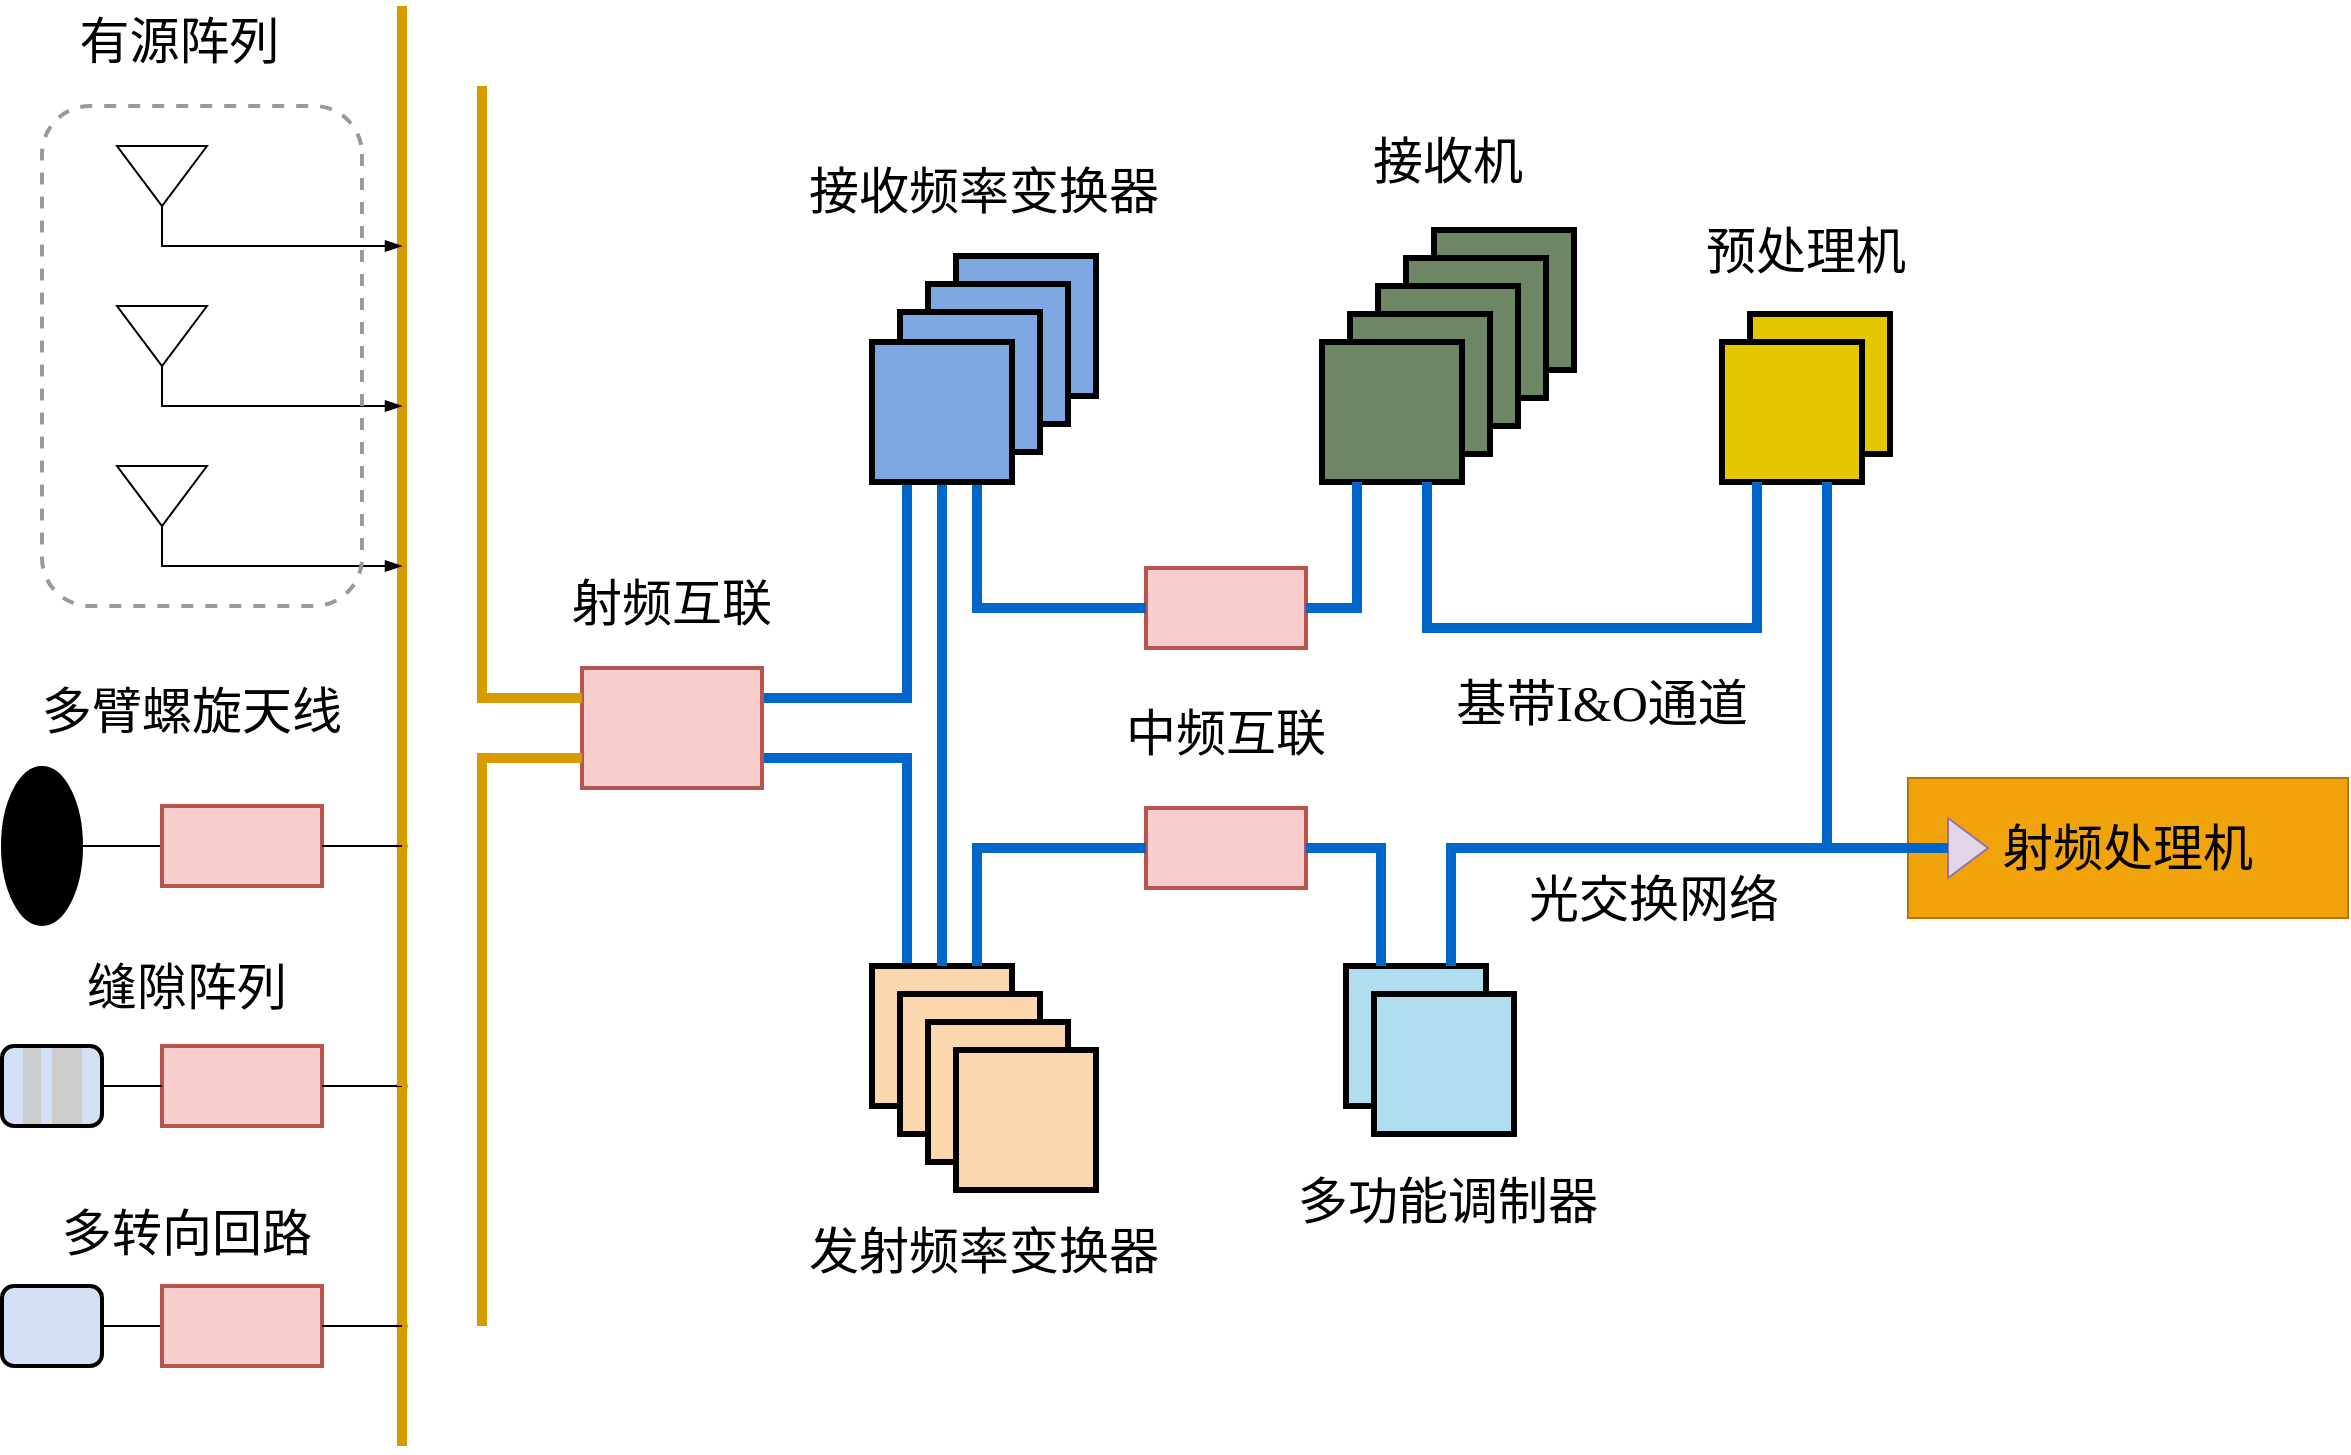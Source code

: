 <mxfile version="21.6.8" type="github">
  <diagram name="Page-1" id="M8y6by8E7KbK7771LnwZ">
    <mxGraphModel dx="1348" dy="1314" grid="1" gridSize="1" guides="1" tooltips="1" connect="1" arrows="1" fold="1" page="0" pageScale="1" pageWidth="850" pageHeight="1100" math="0" shadow="0">
      <root>
        <mxCell id="0" />
        <mxCell id="1" parent="0" />
        <mxCell id="cGM-oHe4suLRWSGQP6Vy-26" value="" style="edgeStyle=orthogonalEdgeStyle;rounded=0;orthogonalLoop=1;jettySize=auto;exitX=0.5;exitY=0;exitDx=0;exitDy=0;endArrow=none;endFill=0;fontFamily=宋体;labelBackgroundColor=none;fontSize=25;" parent="1" source="zI-hbchwOAUTR7jxpCwH-4" target="zI-hbchwOAUTR7jxpCwH-8" edge="1">
          <mxGeometry relative="1" as="geometry" />
        </mxCell>
        <mxCell id="zI-hbchwOAUTR7jxpCwH-4" value="" style="ellipse;direction=south;fillColor=#000000;rounded=0;fontFamily=宋体;labelBackgroundColor=none;fontSize=25;" parent="1" vertex="1">
          <mxGeometry x="160" y="580.5" width="40" height="79" as="geometry" />
        </mxCell>
        <mxCell id="zI-hbchwOAUTR7jxpCwH-6" value="" style="rounded=0;fillColor=#f8cecc;strokeColor=#b85450;strokeWidth=2;fontFamily=宋体;labelBackgroundColor=none;fontSize=25;" parent="1" vertex="1">
          <mxGeometry x="240" y="720" width="80" height="40" as="geometry" />
        </mxCell>
        <mxCell id="o0VXMryw7uouIPjplwq8-26" value="" style="edgeStyle=orthogonalEdgeStyle;rounded=0;orthogonalLoop=1;jettySize=auto;exitX=1;exitY=0.25;exitDx=0;exitDy=0;entryX=0.25;entryY=1;entryDx=0;entryDy=0;strokeWidth=5;strokeColor=#0066CC;endArrow=none;endFill=0;shadow=0;fontFamily=宋体;labelBackgroundColor=none;fontSize=25;" parent="1" source="zI-hbchwOAUTR7jxpCwH-7" target="zI-hbchwOAUTR7jxpCwH-92" edge="1">
          <mxGeometry relative="1" as="geometry" />
        </mxCell>
        <mxCell id="o0VXMryw7uouIPjplwq8-27" value="" style="edgeStyle=orthogonalEdgeStyle;rounded=0;orthogonalLoop=1;jettySize=auto;exitX=1;exitY=0.75;exitDx=0;exitDy=0;entryX=0.25;entryY=0;entryDx=0;entryDy=0;strokeWidth=5;strokeColor=#0066CC;endArrow=none;endFill=0;fontFamily=宋体;labelBackgroundColor=none;fontSize=25;" parent="1" source="zI-hbchwOAUTR7jxpCwH-7" target="zI-hbchwOAUTR7jxpCwH-48" edge="1">
          <mxGeometry relative="1" as="geometry" />
        </mxCell>
        <mxCell id="zI-hbchwOAUTR7jxpCwH-7" value="" style="rounded=0;fillColor=#f8cecc;strokeWidth=2;strokeColor=#b85450;fontFamily=宋体;labelBackgroundColor=none;fontSize=25;" parent="1" vertex="1">
          <mxGeometry x="450" y="531" width="90" height="60" as="geometry" />
        </mxCell>
        <mxCell id="zI-hbchwOAUTR7jxpCwH-8" value="" style="rounded=0;fillColor=#f8cecc;strokeColor=#b85450;strokeWidth=2;fontFamily=宋体;labelBackgroundColor=none;fontSize=25;" parent="1" vertex="1">
          <mxGeometry x="240" y="600" width="80" height="40" as="geometry" />
        </mxCell>
        <mxCell id="zI-hbchwOAUTR7jxpCwH-11" value="" style="endArrow=none;rounded=0;strokeWidth=5;strokeColor=#d79b00;fillColor=#ffe6cc;fontFamily=宋体;labelBackgroundColor=none;fontSize=25;" parent="1" source="cGM-oHe4suLRWSGQP6Vy-23" edge="1">
          <mxGeometry width="50" height="50" relative="1" as="geometry">
            <mxPoint x="360" y="920" as="sourcePoint" />
            <mxPoint x="360" y="200" as="targetPoint" />
          </mxGeometry>
        </mxCell>
        <mxCell id="zI-hbchwOAUTR7jxpCwH-19" value="" style="rounded=0;fillColor=#f8cecc;strokeWidth=2;strokeColor=#b85450;fontFamily=宋体;labelBackgroundColor=none;fontSize=25;" parent="1" vertex="1">
          <mxGeometry x="732" y="481" width="80" height="40" as="geometry" />
        </mxCell>
        <mxCell id="zI-hbchwOAUTR7jxpCwH-20" value="" style="rounded=0;fillColor=#f8cecc;strokeWidth=2;strokeColor=#b85450;fontFamily=宋体;labelBackgroundColor=none;fontSize=25;" parent="1" vertex="1">
          <mxGeometry x="732" y="601" width="80" height="40" as="geometry" />
        </mxCell>
        <mxCell id="cGM-oHe4suLRWSGQP6Vy-11" value="" style="edgeStyle=orthogonalEdgeStyle;rounded=0;orthogonalLoop=1;jettySize=auto;exitX=0;exitY=0.5;exitDx=0;exitDy=0;entryX=1;entryY=0.5;entryDx=0;entryDy=0;endArrow=none;endFill=0;fontFamily=宋体;labelBackgroundColor=none;fontSize=25;" parent="1" source="zI-hbchwOAUTR7jxpCwH-27" target="zI-hbchwOAUTR7jxpCwH-33" edge="1">
          <mxGeometry relative="1" as="geometry" />
        </mxCell>
        <mxCell id="zI-hbchwOAUTR7jxpCwH-27" value="" style="rounded=0;fillColor=#f8cecc;strokeColor=#b85450;strokeWidth=2;fontFamily=宋体;labelBackgroundColor=none;fontSize=25;" parent="1" vertex="1">
          <mxGeometry x="240" y="840" width="80" height="40" as="geometry" />
        </mxCell>
        <mxCell id="zI-hbchwOAUTR7jxpCwH-33" value="" style="rounded=1;fillColor=#D4E1F5;strokeWidth=2;fontFamily=宋体;labelBackgroundColor=none;fontSize=25;" parent="1" vertex="1">
          <mxGeometry x="160" y="840" width="50" height="40" as="geometry" />
        </mxCell>
        <mxCell id="zI-hbchwOAUTR7jxpCwH-80" value="" style="group;rounded=0;fontFamily=宋体;labelBackgroundColor=none;fontSize=25;" parent="1" vertex="1" connectable="0">
          <mxGeometry x="595" y="680" width="112" height="112" as="geometry" />
        </mxCell>
        <mxCell id="zI-hbchwOAUTR7jxpCwH-48" value="" style="aspect=fixed;fillColor=#fad7ac;strokeColor=#000000;strokeWidth=3;rounded=0;fontFamily=宋体;labelBackgroundColor=none;fontSize=25;" parent="zI-hbchwOAUTR7jxpCwH-80" vertex="1">
          <mxGeometry width="70" height="70" as="geometry" />
        </mxCell>
        <mxCell id="zI-hbchwOAUTR7jxpCwH-75" value="" style="aspect=fixed;fillColor=#fad7ac;strokeColor=#000000;strokeWidth=3;rounded=0;fontFamily=宋体;labelBackgroundColor=none;fontSize=25;" parent="zI-hbchwOAUTR7jxpCwH-80" vertex="1">
          <mxGeometry x="14" y="14" width="70" height="70" as="geometry" />
        </mxCell>
        <mxCell id="zI-hbchwOAUTR7jxpCwH-78" value="" style="aspect=fixed;fillColor=#fad7ac;strokeColor=#000000;strokeWidth=3;rounded=0;fontFamily=宋体;labelBackgroundColor=none;fontSize=25;" parent="zI-hbchwOAUTR7jxpCwH-80" vertex="1">
          <mxGeometry x="28" y="28" width="70" height="70" as="geometry" />
        </mxCell>
        <mxCell id="zI-hbchwOAUTR7jxpCwH-79" value="" style="aspect=fixed;fillColor=#fad7ac;strokeColor=#000000;strokeWidth=3;rounded=0;fontFamily=宋体;labelBackgroundColor=none;fontSize=25;" parent="zI-hbchwOAUTR7jxpCwH-80" vertex="1">
          <mxGeometry x="42" y="42" width="70" height="70" as="geometry" />
        </mxCell>
        <mxCell id="zI-hbchwOAUTR7jxpCwH-82" value="" style="group;rounded=0;fontFamily=宋体;labelBackgroundColor=none;fontSize=25;" parent="1" vertex="1" connectable="0">
          <mxGeometry x="832" y="680" width="84" height="84" as="geometry" />
        </mxCell>
        <mxCell id="zI-hbchwOAUTR7jxpCwH-68" value="" style="aspect=fixed;fillColor=#b1ddf0;strokeColor=#000000;strokeWidth=3;rounded=0;fontFamily=宋体;labelBackgroundColor=none;fontSize=25;" parent="zI-hbchwOAUTR7jxpCwH-82" vertex="1">
          <mxGeometry width="70" height="70" as="geometry" />
        </mxCell>
        <mxCell id="zI-hbchwOAUTR7jxpCwH-81" value="" style="aspect=fixed;fillColor=#b1ddf0;strokeColor=#000000;strokeWidth=3;rounded=0;fontFamily=宋体;labelBackgroundColor=none;fontSize=25;" parent="zI-hbchwOAUTR7jxpCwH-82" vertex="1">
          <mxGeometry x="14" y="14" width="70" height="70" as="geometry" />
        </mxCell>
        <mxCell id="zI-hbchwOAUTR7jxpCwH-84" value="" style="group;strokeColor=none;rounded=0;flipH=1;fontFamily=宋体;labelBackgroundColor=none;fontSize=25;" parent="1" vertex="1" connectable="0">
          <mxGeometry x="1020" y="354" width="84" height="84" as="geometry" />
        </mxCell>
        <mxCell id="zI-hbchwOAUTR7jxpCwH-58" value="" style="aspect=fixed;fillColor=#e3c800;strokeColor=#000000;strokeWidth=3;fontColor=#000000;rounded=0;fontFamily=宋体;labelBackgroundColor=none;fontSize=25;" parent="zI-hbchwOAUTR7jxpCwH-84" vertex="1">
          <mxGeometry x="14" width="70" height="70" as="geometry" />
        </mxCell>
        <mxCell id="zI-hbchwOAUTR7jxpCwH-83" value="" style="aspect=fixed;fillColor=#e3c800;strokeColor=#000000;strokeWidth=3;fontColor=#000000;rounded=0;fontFamily=宋体;labelBackgroundColor=none;fontSize=25;" parent="zI-hbchwOAUTR7jxpCwH-84" vertex="1">
          <mxGeometry y="14" width="70" height="70" as="geometry" />
        </mxCell>
        <mxCell id="zI-hbchwOAUTR7jxpCwH-89" value="" style="group;rounded=0;flipH=1;fontFamily=宋体;labelBackgroundColor=none;fontSize=25;" parent="1" vertex="1" connectable="0">
          <mxGeometry x="820" y="312" width="126" height="126" as="geometry" />
        </mxCell>
        <mxCell id="zI-hbchwOAUTR7jxpCwH-57" value="" style="aspect=fixed;fillColor=#6d8764;strokeColor=#000000;strokeWidth=3;fontColor=#ffffff;rounded=0;fontFamily=宋体;labelBackgroundColor=none;fontSize=25;" parent="zI-hbchwOAUTR7jxpCwH-89" vertex="1">
          <mxGeometry x="56" width="70" height="70" as="geometry" />
        </mxCell>
        <mxCell id="zI-hbchwOAUTR7jxpCwH-85" value="" style="aspect=fixed;fillColor=#6d8764;strokeColor=#000000;strokeWidth=3;fontColor=#ffffff;rounded=0;fontFamily=宋体;labelBackgroundColor=none;fontSize=25;" parent="zI-hbchwOAUTR7jxpCwH-89" vertex="1">
          <mxGeometry x="42" y="14" width="70" height="70" as="geometry" />
        </mxCell>
        <mxCell id="zI-hbchwOAUTR7jxpCwH-86" value="" style="aspect=fixed;fillColor=#6d8764;strokeColor=#000000;strokeWidth=3;fontColor=#ffffff;rounded=0;fontFamily=宋体;labelBackgroundColor=none;fontSize=25;" parent="zI-hbchwOAUTR7jxpCwH-89" vertex="1">
          <mxGeometry x="28" y="28" width="70" height="70" as="geometry" />
        </mxCell>
        <mxCell id="zI-hbchwOAUTR7jxpCwH-87" value="" style="aspect=fixed;fillColor=#6d8764;strokeColor=#000000;strokeWidth=3;fontColor=#ffffff;rounded=0;fontFamily=宋体;labelBackgroundColor=none;fontSize=25;" parent="zI-hbchwOAUTR7jxpCwH-89" vertex="1">
          <mxGeometry x="14" y="42" width="70" height="70" as="geometry" />
        </mxCell>
        <mxCell id="zI-hbchwOAUTR7jxpCwH-88" value="" style="aspect=fixed;fillColor=#6d8764;strokeColor=#000000;strokeWidth=3;fontColor=#ffffff;rounded=0;fontFamily=宋体;labelBackgroundColor=none;fontSize=25;" parent="zI-hbchwOAUTR7jxpCwH-89" vertex="1">
          <mxGeometry y="56" width="70" height="70" as="geometry" />
        </mxCell>
        <mxCell id="zI-hbchwOAUTR7jxpCwH-100" value="" style="rounded=0;orthogonalLoop=1;jettySize=auto;exitX=0.5;exitY=1;exitDx=0;exitDy=0;endArrow=none;endFill=0;strokeWidth=5;strokeColor=#0066CC;fontFamily=宋体;labelBackgroundColor=none;fontSize=25;" parent="1" source="zI-hbchwOAUTR7jxpCwH-92" target="zI-hbchwOAUTR7jxpCwH-48" edge="1">
          <mxGeometry relative="1" as="geometry" />
        </mxCell>
        <mxCell id="zI-hbchwOAUTR7jxpCwH-101" value="" style="edgeStyle=orthogonalEdgeStyle;rounded=0;orthogonalLoop=1;jettySize=auto;exitX=0.75;exitY=0;exitDx=0;exitDy=0;entryX=0;entryY=0.5;entryDx=0;entryDy=0;strokeWidth=5;endArrow=none;endFill=0;strokeColor=#0066CC;fontFamily=宋体;labelBackgroundColor=none;fontSize=25;" parent="1" source="zI-hbchwOAUTR7jxpCwH-48" target="zI-hbchwOAUTR7jxpCwH-20" edge="1">
          <mxGeometry relative="1" as="geometry" />
        </mxCell>
        <mxCell id="zI-hbchwOAUTR7jxpCwH-102" value="" style="edgeStyle=orthogonalEdgeStyle;rounded=0;orthogonalLoop=1;jettySize=auto;exitX=0.75;exitY=1;exitDx=0;exitDy=0;entryX=0;entryY=0.5;entryDx=0;entryDy=0;strokeWidth=5;endArrow=none;endFill=0;strokeColor=#0066CC;fontFamily=宋体;labelBackgroundColor=none;fontSize=25;" parent="1" source="zI-hbchwOAUTR7jxpCwH-92" target="zI-hbchwOAUTR7jxpCwH-19" edge="1">
          <mxGeometry relative="1" as="geometry" />
        </mxCell>
        <mxCell id="zI-hbchwOAUTR7jxpCwH-103" value="" style="edgeStyle=orthogonalEdgeStyle;rounded=0;orthogonalLoop=1;jettySize=auto;exitX=0.25;exitY=1;exitDx=0;exitDy=0;entryX=1;entryY=0.5;entryDx=0;entryDy=0;endArrow=none;endFill=0;strokeWidth=5;strokeColor=#0066CC;fontFamily=宋体;labelBackgroundColor=none;fontSize=25;" parent="1" source="zI-hbchwOAUTR7jxpCwH-88" target="zI-hbchwOAUTR7jxpCwH-19" edge="1">
          <mxGeometry relative="1" as="geometry" />
        </mxCell>
        <mxCell id="zI-hbchwOAUTR7jxpCwH-104" value="" style="edgeStyle=orthogonalEdgeStyle;rounded=0;orthogonalLoop=1;jettySize=auto;exitX=0.25;exitY=0;exitDx=0;exitDy=0;entryX=1;entryY=0.5;entryDx=0;entryDy=0;endArrow=none;endFill=0;strokeWidth=5;strokeColor=#0066CC;fontFamily=宋体;labelBackgroundColor=none;fontSize=25;" parent="1" source="zI-hbchwOAUTR7jxpCwH-68" target="zI-hbchwOAUTR7jxpCwH-20" edge="1">
          <mxGeometry relative="1" as="geometry" />
        </mxCell>
        <mxCell id="zI-hbchwOAUTR7jxpCwH-105" value="" style="edgeStyle=orthogonalEdgeStyle;rounded=0;orthogonalLoop=1;jettySize=auto;exitX=0.75;exitY=1;exitDx=0;exitDy=0;entryX=0.25;entryY=1;entryDx=0;entryDy=0;strokeWidth=5;strokeColor=#0066CC;endArrow=none;endFill=0;fontFamily=宋体;labelBackgroundColor=none;fontSize=25;" parent="1" source="zI-hbchwOAUTR7jxpCwH-88" target="zI-hbchwOAUTR7jxpCwH-83" edge="1">
          <mxGeometry relative="1" as="geometry">
            <Array as="points">
              <mxPoint x="885" y="511" />
              <mxPoint x="1034" y="511" />
            </Array>
          </mxGeometry>
        </mxCell>
        <mxCell id="zI-hbchwOAUTR7jxpCwH-115" value="缝隙阵列" style="text;strokeColor=none;fillColor=none;align=center;verticalAlign=middle;rounded=0;fontFamily=宋体;labelBackgroundColor=none;fontSize=25;" parent="1" vertex="1">
          <mxGeometry x="200" y="670" width="105" height="36" as="geometry" />
        </mxCell>
        <mxCell id="zI-hbchwOAUTR7jxpCwH-116" value="多臂螺旋天线" style="text;strokeColor=none;fillColor=none;align=center;verticalAlign=middle;rounded=0;fontFamily=宋体;labelBackgroundColor=none;fontSize=25;" parent="1" vertex="1">
          <mxGeometry x="175" y="530" width="160" height="40" as="geometry" />
        </mxCell>
        <mxCell id="zI-hbchwOAUTR7jxpCwH-117" value="多转向回路" style="text;strokeColor=none;fillColor=none;align=center;verticalAlign=middle;rounded=0;fontFamily=宋体;labelBackgroundColor=none;fontSize=25;" parent="1" vertex="1">
          <mxGeometry x="187.5" y="796" width="130" height="30" as="geometry" />
        </mxCell>
        <mxCell id="o0VXMryw7uouIPjplwq8-6" value="" style="triangle;direction=south;fillColor=none;rounded=0;fontFamily=宋体;labelBackgroundColor=none;fontSize=25;" parent="1" vertex="1">
          <mxGeometry x="217.5" y="430" width="45" height="30" as="geometry" />
        </mxCell>
        <mxCell id="o0VXMryw7uouIPjplwq8-7" value="" style="endArrow=blockThin;rounded=0;exitX=1;exitY=0.5;exitDx=0;exitDy=0;edgeStyle=orthogonalEdgeStyle;endFill=1;fontFamily=宋体;labelBackgroundColor=none;fontSize=25;" parent="1" source="o0VXMryw7uouIPjplwq8-6" edge="1">
          <mxGeometry width="50" height="50" relative="1" as="geometry">
            <mxPoint x="820" y="1210" as="sourcePoint" />
            <mxPoint x="360" y="480" as="targetPoint" />
            <Array as="points">
              <mxPoint x="240" y="480" />
            </Array>
          </mxGeometry>
        </mxCell>
        <mxCell id="o0VXMryw7uouIPjplwq8-12" value="" style="triangle;direction=south;fillColor=none;rounded=0;fontFamily=宋体;labelBackgroundColor=none;fontSize=25;" parent="1" vertex="1">
          <mxGeometry x="217.5" y="350" width="45" height="30" as="geometry" />
        </mxCell>
        <mxCell id="o0VXMryw7uouIPjplwq8-13" value="" style="endArrow=blockThin;rounded=0;exitX=1;exitY=0.5;exitDx=0;exitDy=0;edgeStyle=orthogonalEdgeStyle;endFill=1;fontFamily=宋体;labelBackgroundColor=none;fontSize=25;" parent="1" source="o0VXMryw7uouIPjplwq8-12" edge="1">
          <mxGeometry width="50" height="50" relative="1" as="geometry">
            <mxPoint x="820" y="1130" as="sourcePoint" />
            <mxPoint x="360" y="400" as="targetPoint" />
            <Array as="points">
              <mxPoint x="240" y="400" />
            </Array>
          </mxGeometry>
        </mxCell>
        <mxCell id="o0VXMryw7uouIPjplwq8-14" value="" style="triangle;direction=south;fillColor=none;rounded=0;fontFamily=宋体;labelBackgroundColor=none;fontSize=25;" parent="1" vertex="1">
          <mxGeometry x="217.5" y="270" width="45" height="30" as="geometry" />
        </mxCell>
        <mxCell id="o0VXMryw7uouIPjplwq8-15" value="" style="endArrow=blockThin;rounded=0;exitX=1;exitY=0.5;exitDx=0;exitDy=0;edgeStyle=orthogonalEdgeStyle;endFill=1;fontFamily=宋体;labelBackgroundColor=none;fontSize=25;" parent="1" source="o0VXMryw7uouIPjplwq8-14" edge="1">
          <mxGeometry width="50" height="50" relative="1" as="geometry">
            <mxPoint x="820" y="1050" as="sourcePoint" />
            <mxPoint x="360" y="320" as="targetPoint" />
            <Array as="points">
              <mxPoint x="240" y="320" />
            </Array>
          </mxGeometry>
        </mxCell>
        <mxCell id="o0VXMryw7uouIPjplwq8-16" value="有源阵列" style="text;strokeColor=none;fillColor=none;align=center;verticalAlign=middle;rounded=0;fontFamily=宋体;labelBackgroundColor=none;fontSize=25;" parent="1" vertex="1">
          <mxGeometry x="195" y="200" width="107.5" height="30" as="geometry" />
        </mxCell>
        <mxCell id="o0VXMryw7uouIPjplwq8-17" value="" style="rounded=1;fillColor=none;direction=south;dashed=1;strokeWidth=2;strokeColor=#999999;glass=0;fontFamily=宋体;labelBackgroundColor=none;fontSize=25;" parent="1" vertex="1">
          <mxGeometry x="180" y="250" width="160" height="250" as="geometry" />
        </mxCell>
        <mxCell id="o0VXMryw7uouIPjplwq8-18" value="射频互联" style="text;strokeColor=none;fillColor=none;align=center;verticalAlign=middle;rounded=0;fontFamily=宋体;labelBackgroundColor=none;fontSize=25;" parent="1" vertex="1">
          <mxGeometry x="440" y="481" width="110" height="30" as="geometry" />
        </mxCell>
        <mxCell id="o0VXMryw7uouIPjplwq8-20" value="中频互联" style="text;strokeColor=none;fillColor=none;align=center;verticalAlign=middle;rounded=0;fontFamily=宋体;labelBackgroundColor=none;fontSize=25;" parent="1" vertex="1">
          <mxGeometry x="717" y="546" width="110" height="30" as="geometry" />
        </mxCell>
        <mxCell id="o0VXMryw7uouIPjplwq8-29" value="基带I&amp;O通道&#xa;" style="text;strokeColor=none;fillColor=none;align=center;verticalAlign=middle;rounded=0;fontFamily=宋体;labelBackgroundColor=none;fontSize=25;" parent="1" vertex="1">
          <mxGeometry x="880" y="546" width="160" height="30" as="geometry" />
        </mxCell>
        <mxCell id="o0VXMryw7uouIPjplwq8-37" value="" style="group;rounded=0;flipH=1;fontFamily=宋体;labelBackgroundColor=none;fontSize=25;" parent="1" vertex="1" connectable="0">
          <mxGeometry x="595" y="325" width="112" height="113" as="geometry" />
        </mxCell>
        <mxCell id="zI-hbchwOAUTR7jxpCwH-56" value="" style="aspect=fixed;fillColor=#7EA6E0;strokeColor=#000000;strokeWidth=3;rounded=0;fontFamily=宋体;labelBackgroundColor=none;fontSize=25;" parent="o0VXMryw7uouIPjplwq8-37" vertex="1">
          <mxGeometry x="42" width="70" height="70" as="geometry" />
        </mxCell>
        <mxCell id="zI-hbchwOAUTR7jxpCwH-90" value="" style="aspect=fixed;fillColor=#7EA6E0;strokeColor=#000000;strokeWidth=3;rounded=0;fontFamily=宋体;labelBackgroundColor=none;fontSize=25;" parent="o0VXMryw7uouIPjplwq8-37" vertex="1">
          <mxGeometry x="28" y="14" width="70" height="70" as="geometry" />
        </mxCell>
        <mxCell id="zI-hbchwOAUTR7jxpCwH-91" value="" style="aspect=fixed;fillColor=#7EA6E0;strokeColor=#000000;strokeWidth=3;rounded=0;fontFamily=宋体;labelBackgroundColor=none;fontSize=25;" parent="o0VXMryw7uouIPjplwq8-37" vertex="1">
          <mxGeometry x="14" y="28" width="70" height="70" as="geometry" />
        </mxCell>
        <mxCell id="zI-hbchwOAUTR7jxpCwH-92" value="" style="aspect=fixed;fillColor=#7EA6E0;strokeColor=#000000;strokeWidth=3;rounded=0;fontFamily=宋体;labelBackgroundColor=none;fontSize=25;" parent="o0VXMryw7uouIPjplwq8-37" vertex="1">
          <mxGeometry y="43" width="70" height="70" as="geometry" />
        </mxCell>
        <mxCell id="o0VXMryw7uouIPjplwq8-41" value="" style="edgeStyle=segmentEdgeStyle;endArrow=none;curved=0;rounded=0;endSize=8;startSize=8;exitX=0;exitY=0.75;exitDx=0;exitDy=0;strokeWidth=5;strokeColor=#d79b00;endFill=0;fillColor=#ffe6cc;fontFamily=宋体;labelBackgroundColor=none;fontSize=25;" parent="1" source="zI-hbchwOAUTR7jxpCwH-7" edge="1">
          <mxGeometry width="50" height="50" relative="1" as="geometry">
            <mxPoint x="570" y="780" as="sourcePoint" />
            <mxPoint x="400" y="860" as="targetPoint" />
          </mxGeometry>
        </mxCell>
        <mxCell id="o0VXMryw7uouIPjplwq8-42" value="" style="edgeStyle=segmentEdgeStyle;endArrow=none;curved=0;rounded=0;endSize=8;startSize=8;exitX=0;exitY=0.25;exitDx=0;exitDy=0;strokeWidth=5;strokeColor=#d79b00;endFill=0;fillColor=#ffe6cc;fontFamily=宋体;labelBackgroundColor=none;fontSize=25;" parent="1" source="zI-hbchwOAUTR7jxpCwH-7" edge="1">
          <mxGeometry width="50" height="50" relative="1" as="geometry">
            <mxPoint x="450" y="544" as="sourcePoint" />
            <mxPoint x="400" y="240" as="targetPoint" />
          </mxGeometry>
        </mxCell>
        <mxCell id="cGM-oHe4suLRWSGQP6Vy-1" value="" style="group;rounded=0;strokeWidth=2;fontFamily=宋体;labelBackgroundColor=none;fontSize=25;" parent="1" vertex="1" connectable="0">
          <mxGeometry x="160" y="720" width="50" height="40" as="geometry" />
        </mxCell>
        <mxCell id="zI-hbchwOAUTR7jxpCwH-23" value="" style="rounded=1;fillColor=#D4E1F5;strokeWidth=2;fontFamily=宋体;labelBackgroundColor=none;fontSize=25;" parent="cGM-oHe4suLRWSGQP6Vy-1" vertex="1">
          <mxGeometry width="50" height="40" as="geometry" />
        </mxCell>
        <mxCell id="cGM-oHe4suLRWSGQP6Vy-41" value="" style="line;strokeWidth=15;direction=south;perimeter=backbonePerimeter;points=[];outlineConnect=0;strokeColor=#CCCCCC;fillColor=default;fontFamily=宋体;labelBackgroundColor=none;fontSize=25;" parent="cGM-oHe4suLRWSGQP6Vy-1" vertex="1">
          <mxGeometry x="27.5" y="1" width="10" height="38" as="geometry" />
        </mxCell>
        <mxCell id="cGM-oHe4suLRWSGQP6Vy-6" value="" style="edgeStyle=orthogonalEdgeStyle;rounded=0;orthogonalLoop=1;jettySize=auto;exitX=1;exitY=0.5;exitDx=0;exitDy=0;entryX=0;entryY=0.5;entryDx=0;entryDy=0;endArrow=none;endFill=0;fontFamily=宋体;labelBackgroundColor=none;fontSize=25;" parent="1" source="zI-hbchwOAUTR7jxpCwH-23" target="zI-hbchwOAUTR7jxpCwH-6" edge="1">
          <mxGeometry relative="1" as="geometry" />
        </mxCell>
        <mxCell id="cGM-oHe4suLRWSGQP6Vy-13" value="" style="endArrow=none;rounded=0;strokeWidth=5;strokeColor=#d79b00;fillColor=#ffe6cc;fontFamily=宋体;labelBackgroundColor=none;fontSize=25;" parent="1" target="cGM-oHe4suLRWSGQP6Vy-12" edge="1">
          <mxGeometry width="50" height="50" relative="1" as="geometry">
            <mxPoint x="360" y="920" as="sourcePoint" />
            <mxPoint x="360" y="200" as="targetPoint" />
          </mxGeometry>
        </mxCell>
        <mxCell id="cGM-oHe4suLRWSGQP6Vy-12" value="" style="shape=waypoint;sketch=0;fillStyle=solid;size=6;pointerEvents=1;points=[];fillColor=#ffe6cc;resizable=0;rotatable=0;perimeter=centerPerimeter;snapToPoint=1;strokeColor=#d79b00;fontFamily=宋体;labelBackgroundColor=none;fontSize=25;" parent="1" vertex="1">
          <mxGeometry x="350" y="730" width="20" height="20" as="geometry" />
        </mxCell>
        <mxCell id="cGM-oHe4suLRWSGQP6Vy-15" value="" style="edgeStyle=orthogonalEdgeStyle;rounded=0;orthogonalLoop=1;jettySize=auto;exitX=1;exitY=0.5;exitDx=0;exitDy=0;entryX=0.85;entryY=0.75;entryDx=0;entryDy=0;entryPerimeter=0;endArrow=none;endFill=0;fontFamily=宋体;labelBackgroundColor=none;fontSize=25;" parent="1" source="zI-hbchwOAUTR7jxpCwH-6" target="cGM-oHe4suLRWSGQP6Vy-12" edge="1">
          <mxGeometry relative="1" as="geometry" />
        </mxCell>
        <mxCell id="cGM-oHe4suLRWSGQP6Vy-17" value="" style="shape=waypoint;sketch=0;fillStyle=solid;size=6;pointerEvents=1;points=[];fillColor=#ffe6cc;resizable=0;rotatable=0;perimeter=centerPerimeter;snapToPoint=1;strokeColor=#d79b00;fontFamily=宋体;labelBackgroundColor=none;fontSize=25;" parent="1" vertex="1">
          <mxGeometry x="350" y="850" width="20" height="20" as="geometry" />
        </mxCell>
        <mxCell id="cGM-oHe4suLRWSGQP6Vy-18" value="" style="edgeStyle=orthogonalEdgeStyle;rounded=0;orthogonalLoop=1;jettySize=auto;exitX=1;exitY=0.5;exitDx=0;exitDy=0;entryX=0.45;entryY=0.85;entryDx=0;entryDy=0;entryPerimeter=0;endArrow=none;endFill=0;fontFamily=宋体;labelBackgroundColor=none;fontSize=25;" parent="1" source="zI-hbchwOAUTR7jxpCwH-27" target="cGM-oHe4suLRWSGQP6Vy-17" edge="1">
          <mxGeometry relative="1" as="geometry" />
        </mxCell>
        <mxCell id="cGM-oHe4suLRWSGQP6Vy-24" value="" style="endArrow=none;rounded=0;strokeWidth=5;strokeColor=#d79b00;fillColor=#ffe6cc;fontFamily=宋体;labelBackgroundColor=none;fontSize=25;" parent="1" source="cGM-oHe4suLRWSGQP6Vy-12" target="cGM-oHe4suLRWSGQP6Vy-23" edge="1">
          <mxGeometry width="50" height="50" relative="1" as="geometry">
            <mxPoint x="360" y="740" as="sourcePoint" />
            <mxPoint x="360" y="200" as="targetPoint" />
          </mxGeometry>
        </mxCell>
        <mxCell id="cGM-oHe4suLRWSGQP6Vy-23" value="" style="shape=waypoint;sketch=0;fillStyle=solid;size=6;pointerEvents=1;points=[];fillColor=#ffe6cc;resizable=0;rotatable=0;perimeter=centerPerimeter;snapToPoint=1;strokeColor=#d79b00;fontFamily=宋体;labelBackgroundColor=none;fontSize=25;" parent="1" vertex="1">
          <mxGeometry x="350" y="610" width="20" height="20" as="geometry" />
        </mxCell>
        <mxCell id="cGM-oHe4suLRWSGQP6Vy-25" value="" style="edgeStyle=orthogonalEdgeStyle;rounded=0;orthogonalLoop=1;jettySize=auto;exitX=1;exitY=0.5;exitDx=0;exitDy=0;entryX=0.6;entryY=0.75;entryDx=0;entryDy=0;entryPerimeter=0;endArrow=none;endFill=0;fontFamily=宋体;labelBackgroundColor=none;fontSize=25;" parent="1" source="zI-hbchwOAUTR7jxpCwH-8" target="cGM-oHe4suLRWSGQP6Vy-23" edge="1">
          <mxGeometry relative="1" as="geometry" />
        </mxCell>
        <mxCell id="cGM-oHe4suLRWSGQP6Vy-33" value="多功能调制器" style="text;strokeColor=none;fillColor=none;align=center;verticalAlign=middle;rounded=0;fontFamily=宋体;labelBackgroundColor=none;fontSize=25;" parent="1" vertex="1">
          <mxGeometry x="803" y="780" width="160" height="30" as="geometry" />
        </mxCell>
        <mxCell id="cGM-oHe4suLRWSGQP6Vy-34" value="发射频率变换器" style="text;strokeColor=none;fillColor=none;align=center;verticalAlign=middle;rounded=0;fontFamily=宋体;labelBackgroundColor=none;fontSize=25;" parent="1" vertex="1">
          <mxGeometry x="558.5" y="800" width="185" height="40" as="geometry" />
        </mxCell>
        <mxCell id="cGM-oHe4suLRWSGQP6Vy-35" value="接收频率变换器" style="text;strokeColor=none;fillColor=none;align=center;verticalAlign=middle;rounded=0;fontFamily=宋体;labelBackgroundColor=none;fontSize=25;" parent="1" vertex="1">
          <mxGeometry x="558.5" y="270" width="185" height="40" as="geometry" />
        </mxCell>
        <mxCell id="cGM-oHe4suLRWSGQP6Vy-36" value="接收机" style="text;strokeColor=none;fillColor=none;align=center;verticalAlign=middle;rounded=0;fontFamily=宋体;labelBackgroundColor=none;fontSize=25;" parent="1" vertex="1">
          <mxGeometry x="841.25" y="255" width="83.5" height="40" as="geometry" />
        </mxCell>
        <mxCell id="cGM-oHe4suLRWSGQP6Vy-37" value="预处理机" style="text;strokeColor=none;fillColor=none;align=center;verticalAlign=middle;rounded=0;fontFamily=宋体;labelBackgroundColor=none;fontSize=25;" parent="1" vertex="1">
          <mxGeometry x="1009.5" y="305" width="105" height="30" as="geometry" />
        </mxCell>
        <mxCell id="cGM-oHe4suLRWSGQP6Vy-40" value="" style="line;strokeWidth=9;direction=south;perimeter=backbonePerimeter;points=[];outlineConnect=0;strokeColor=#CCCCCC;fillColor=default;fontFamily=宋体;labelBackgroundColor=none;fontSize=25;" parent="1" vertex="1">
          <mxGeometry x="170" y="721" width="10" height="38" as="geometry" />
        </mxCell>
        <mxCell id="etWOPy7av3QSw1qqYknO-1" value="光交换网络" style="text;strokeColor=none;fillColor=none;align=center;verticalAlign=middle;rounded=0;fontFamily=宋体;labelBackgroundColor=none;fontSize=25;" vertex="1" parent="1">
          <mxGeometry x="906" y="629" width="160" height="30" as="geometry" />
        </mxCell>
        <mxCell id="etWOPy7av3QSw1qqYknO-5" value="" style="edgeStyle=segmentEdgeStyle;endArrow=none;html=1;curved=0;rounded=0;endSize=8;startSize=8;exitX=0;exitY=0.5;exitDx=0;exitDy=0;entryX=0.75;entryY=1;entryDx=0;entryDy=0;startArrow=none;startFill=0;endFill=0;strokeWidth=5;strokeColor=#0066CC;" edge="1" parent="1" source="etWOPy7av3QSw1qqYknO-6" target="zI-hbchwOAUTR7jxpCwH-83">
          <mxGeometry width="50" height="50" relative="1" as="geometry">
            <mxPoint x="1134" y="621" as="sourcePoint" />
            <mxPoint x="724" y="688" as="targetPoint" />
          </mxGeometry>
        </mxCell>
        <mxCell id="etWOPy7av3QSw1qqYknO-6" value="&lt;font face=&quot;宋体&quot; style=&quot;font-size: 25px;&quot;&gt;射频处理机&lt;/font&gt;" style="html=1;whiteSpace=wrap;container=1;recursiveResize=0;collapsible=0;fillColor=#f0a30a;strokeColor=#BD7000;fontColor=#000000;" vertex="1" parent="1">
          <mxGeometry x="1113" y="586" width="220" height="70" as="geometry" />
        </mxCell>
        <mxCell id="etWOPy7av3QSw1qqYknO-7" value="" style="triangle;html=1;whiteSpace=wrap;fillColor=#e1d5e7;strokeColor=#9673a6;" vertex="1" parent="etWOPy7av3QSw1qqYknO-6">
          <mxGeometry x="20" y="20" width="20" height="30" as="geometry" />
        </mxCell>
        <mxCell id="etWOPy7av3QSw1qqYknO-4" value="" style="edgeStyle=segmentEdgeStyle;endArrow=none;html=1;curved=0;rounded=0;endSize=8;startSize=8;exitX=0;exitY=0.5;exitDx=0;exitDy=0;entryX=0.75;entryY=0;entryDx=0;entryDy=0;startArrow=none;startFill=0;endFill=0;strokeWidth=5;strokeColor=#0066CC;" edge="1" parent="1" source="etWOPy7av3QSw1qqYknO-7" target="zI-hbchwOAUTR7jxpCwH-68">
          <mxGeometry width="50" height="50" relative="1" as="geometry">
            <mxPoint x="1134" y="621" as="sourcePoint" />
            <mxPoint x="724" y="688" as="targetPoint" />
          </mxGeometry>
        </mxCell>
      </root>
    </mxGraphModel>
  </diagram>
</mxfile>
